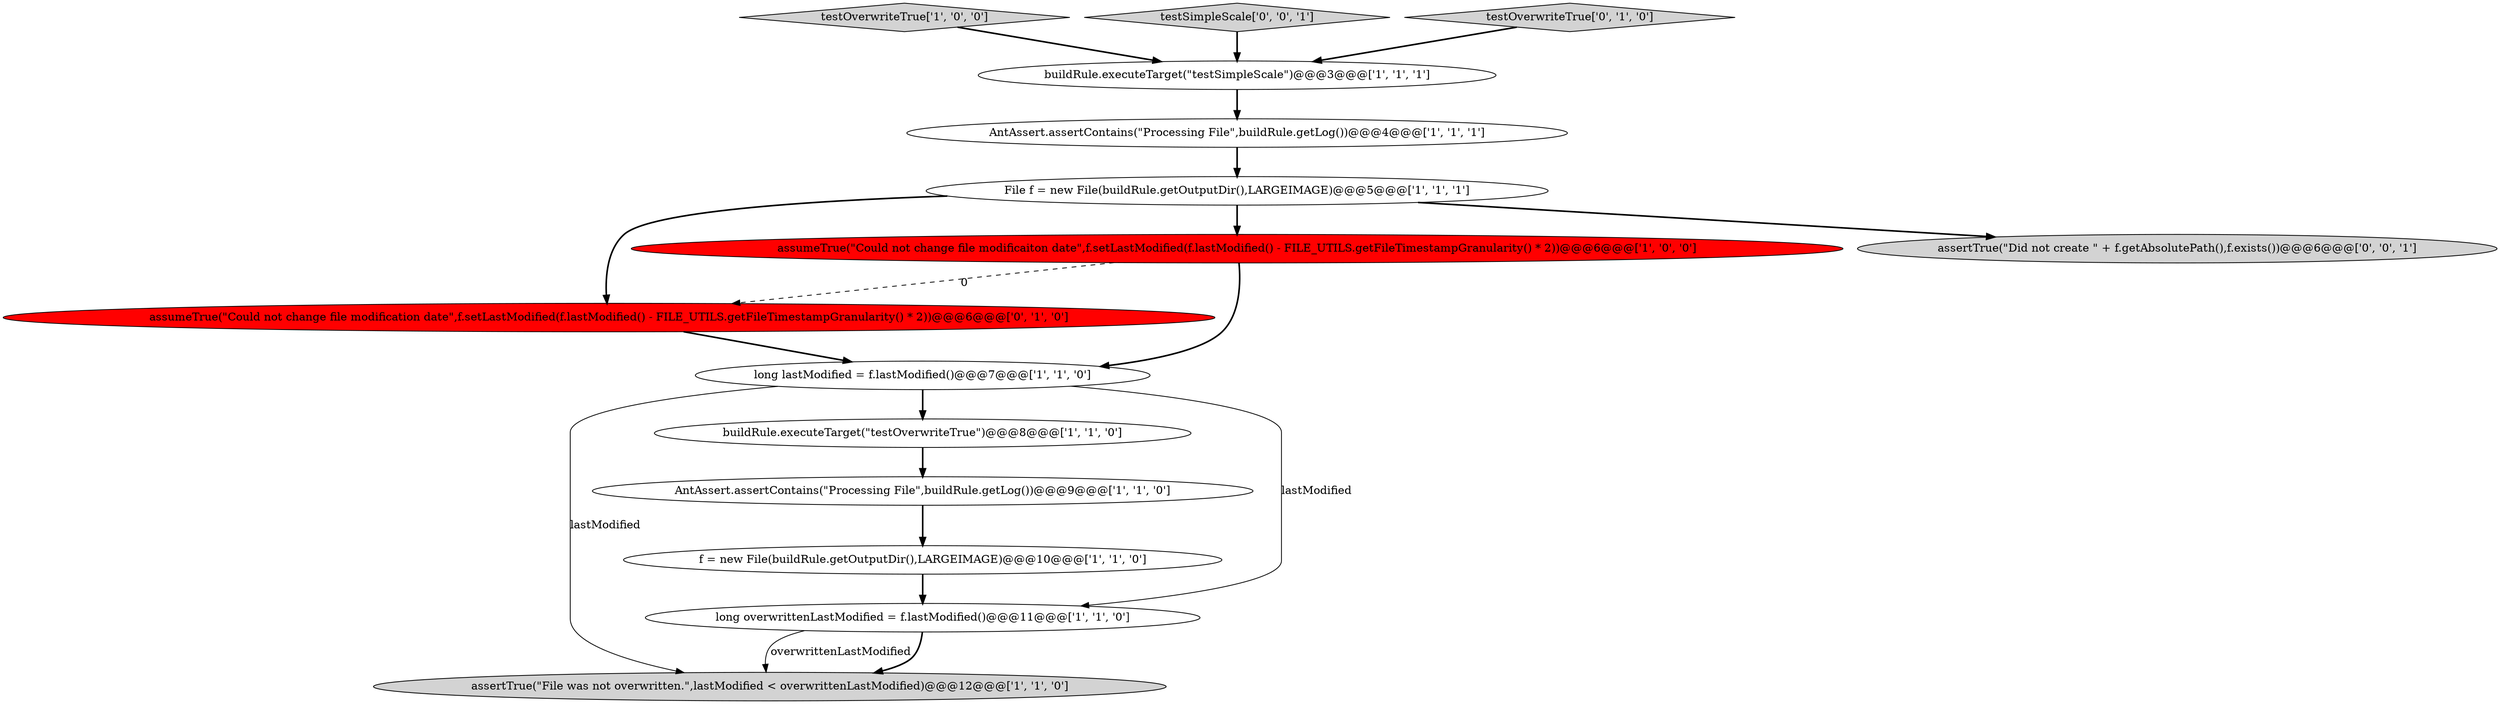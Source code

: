 digraph {
3 [style = filled, label = "buildRule.executeTarget(\"testSimpleScale\")@@@3@@@['1', '1', '1']", fillcolor = white, shape = ellipse image = "AAA0AAABBB1BBB"];
7 [style = filled, label = "f = new File(buildRule.getOutputDir(),LARGEIMAGE)@@@10@@@['1', '1', '0']", fillcolor = white, shape = ellipse image = "AAA0AAABBB1BBB"];
5 [style = filled, label = "AntAssert.assertContains(\"Processing File\",buildRule.getLog())@@@9@@@['1', '1', '0']", fillcolor = white, shape = ellipse image = "AAA0AAABBB1BBB"];
4 [style = filled, label = "testOverwriteTrue['1', '0', '0']", fillcolor = lightgray, shape = diamond image = "AAA0AAABBB1BBB"];
11 [style = filled, label = "assumeTrue(\"Could not change file modification date\",f.setLastModified(f.lastModified() - FILE_UTILS.getFileTimestampGranularity() * 2))@@@6@@@['0', '1', '0']", fillcolor = red, shape = ellipse image = "AAA1AAABBB2BBB"];
13 [style = filled, label = "testSimpleScale['0', '0', '1']", fillcolor = lightgray, shape = diamond image = "AAA0AAABBB3BBB"];
2 [style = filled, label = "assumeTrue(\"Could not change file modificaiton date\",f.setLastModified(f.lastModified() - FILE_UTILS.getFileTimestampGranularity() * 2))@@@6@@@['1', '0', '0']", fillcolor = red, shape = ellipse image = "AAA1AAABBB1BBB"];
8 [style = filled, label = "assertTrue(\"File was not overwritten.\",lastModified < overwrittenLastModified)@@@12@@@['1', '1', '0']", fillcolor = lightgray, shape = ellipse image = "AAA0AAABBB1BBB"];
14 [style = filled, label = "assertTrue(\"Did not create \" + f.getAbsolutePath(),f.exists())@@@6@@@['0', '0', '1']", fillcolor = lightgray, shape = ellipse image = "AAA0AAABBB3BBB"];
0 [style = filled, label = "buildRule.executeTarget(\"testOverwriteTrue\")@@@8@@@['1', '1', '0']", fillcolor = white, shape = ellipse image = "AAA0AAABBB1BBB"];
10 [style = filled, label = "long overwrittenLastModified = f.lastModified()@@@11@@@['1', '1', '0']", fillcolor = white, shape = ellipse image = "AAA0AAABBB1BBB"];
6 [style = filled, label = "AntAssert.assertContains(\"Processing File\",buildRule.getLog())@@@4@@@['1', '1', '1']", fillcolor = white, shape = ellipse image = "AAA0AAABBB1BBB"];
9 [style = filled, label = "long lastModified = f.lastModified()@@@7@@@['1', '1', '0']", fillcolor = white, shape = ellipse image = "AAA0AAABBB1BBB"];
12 [style = filled, label = "testOverwriteTrue['0', '1', '0']", fillcolor = lightgray, shape = diamond image = "AAA0AAABBB2BBB"];
1 [style = filled, label = "File f = new File(buildRule.getOutputDir(),LARGEIMAGE)@@@5@@@['1', '1', '1']", fillcolor = white, shape = ellipse image = "AAA0AAABBB1BBB"];
9->10 [style = solid, label="lastModified"];
10->8 [style = solid, label="overwrittenLastModified"];
6->1 [style = bold, label=""];
5->7 [style = bold, label=""];
3->6 [style = bold, label=""];
4->3 [style = bold, label=""];
1->2 [style = bold, label=""];
12->3 [style = bold, label=""];
1->14 [style = bold, label=""];
2->11 [style = dashed, label="0"];
9->8 [style = solid, label="lastModified"];
2->9 [style = bold, label=""];
9->0 [style = bold, label=""];
10->8 [style = bold, label=""];
13->3 [style = bold, label=""];
11->9 [style = bold, label=""];
7->10 [style = bold, label=""];
1->11 [style = bold, label=""];
0->5 [style = bold, label=""];
}
